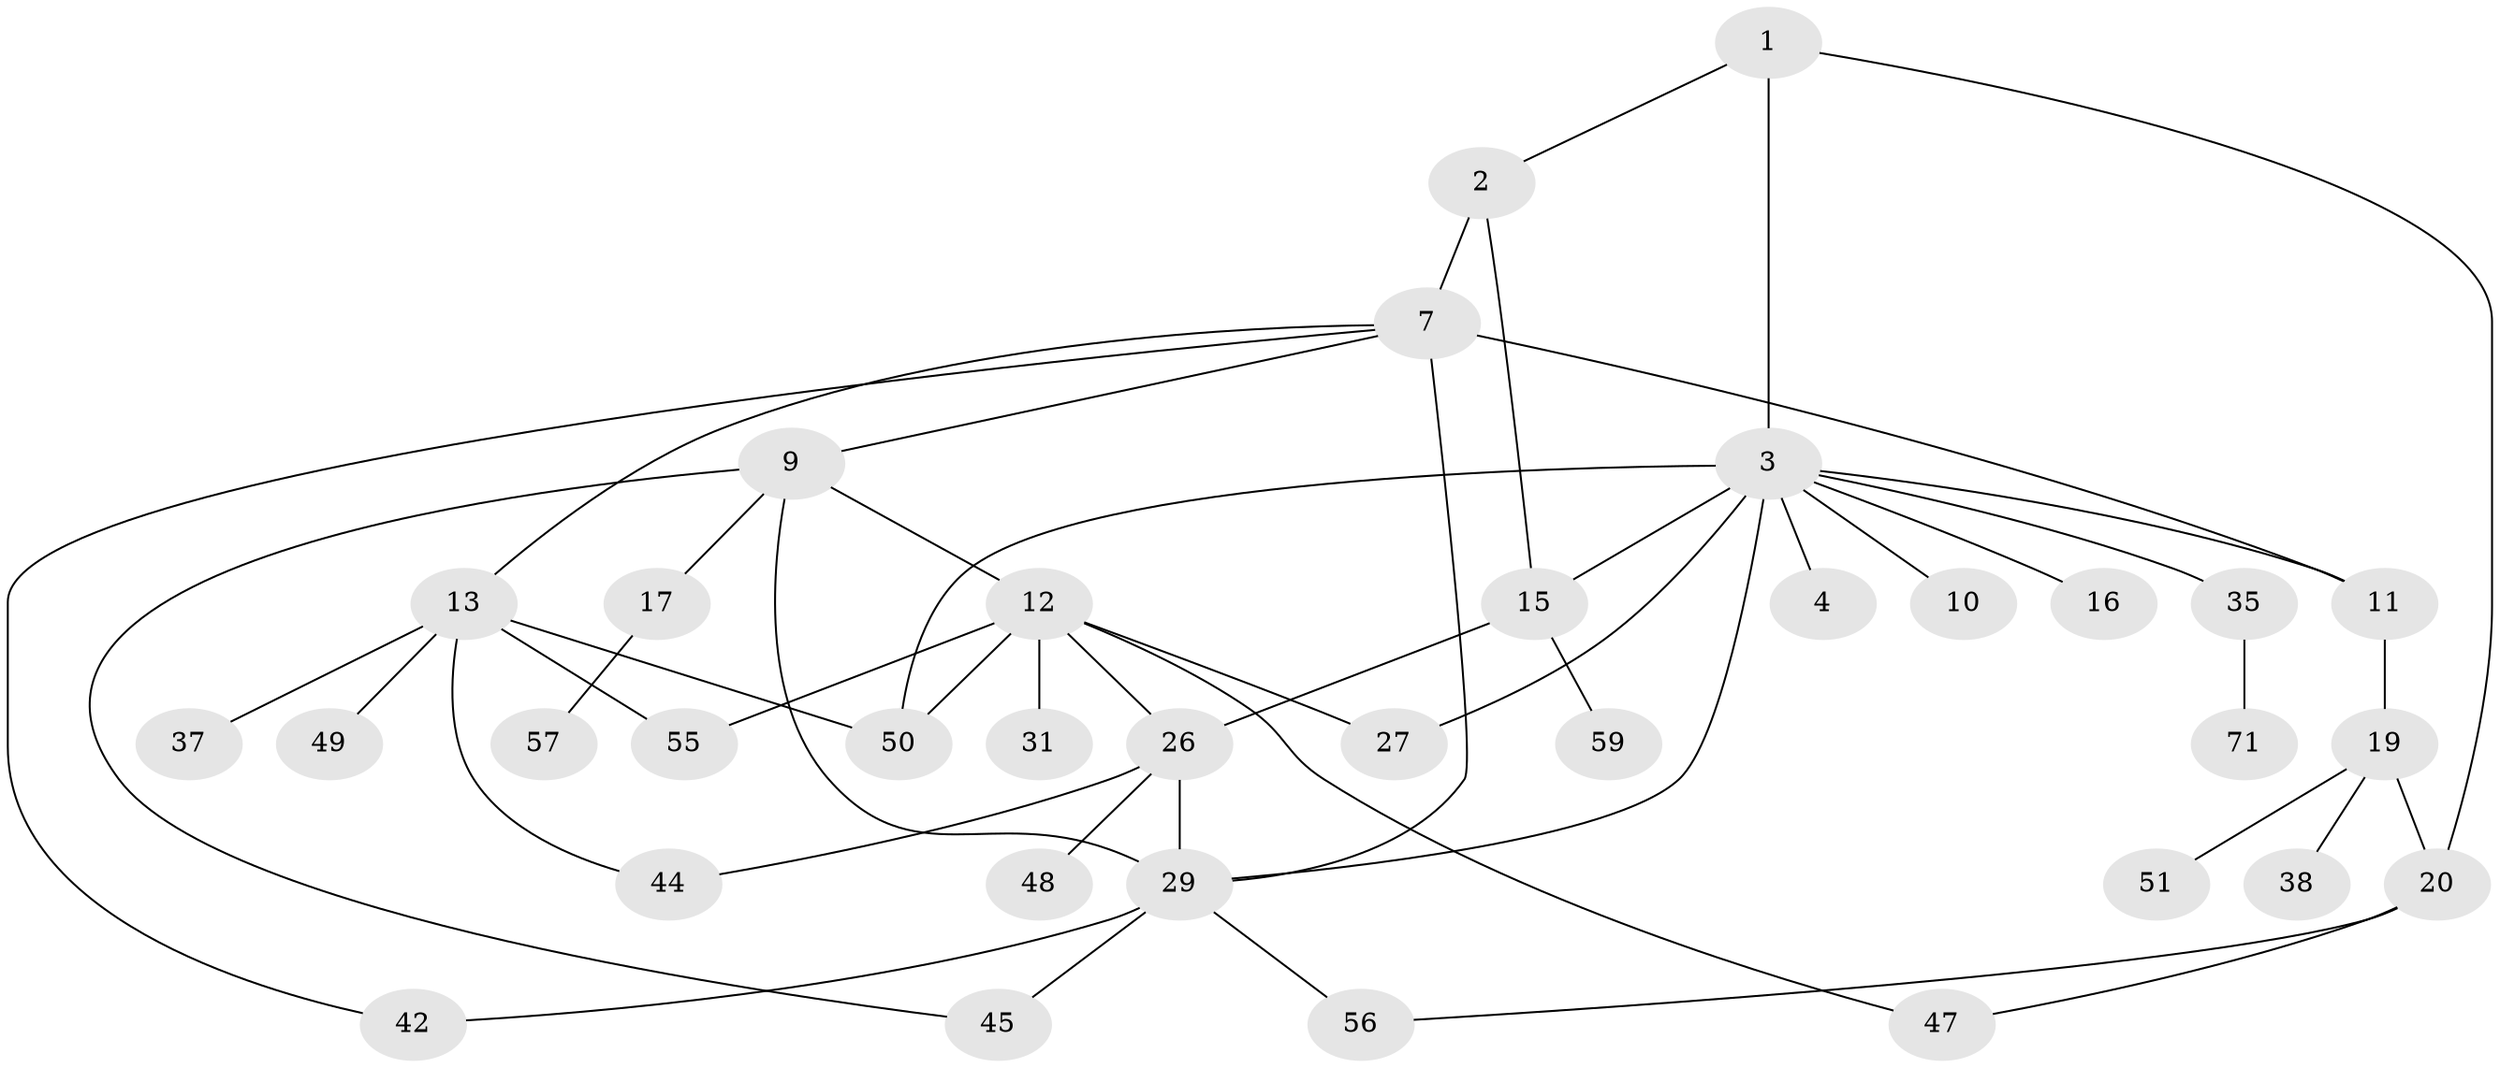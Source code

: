 // original degree distribution, {4: 0.16901408450704225, 1: 0.28169014084507044, 5: 0.056338028169014086, 3: 0.1267605633802817, 7: 0.014084507042253521, 2: 0.3380281690140845, 6: 0.014084507042253521}
// Generated by graph-tools (version 1.1) at 2025/16/03/04/25 18:16:58]
// undirected, 35 vertices, 50 edges
graph export_dot {
graph [start="1"]
  node [color=gray90,style=filled];
  1 [super="+39"];
  2 [super="+18+6"];
  3 [super="+5+22"];
  4;
  7 [super="+64+8"];
  9;
  10;
  11;
  12 [super="+21+36+69+60"];
  13 [super="+24"];
  15;
  16;
  17;
  19;
  20 [super="+33"];
  26 [super="+46"];
  27 [super="+70"];
  29 [super="+34+43+30"];
  31 [super="+40"];
  35;
  37 [super="+53"];
  38;
  42;
  44;
  45 [super="+52"];
  47 [super="+66+62"];
  48;
  49;
  50 [super="+54"];
  51;
  55;
  56;
  57;
  59;
  71;
  1 -- 2;
  1 -- 3;
  1 -- 20;
  2 -- 7 [weight=2];
  2 -- 15;
  3 -- 4;
  3 -- 16;
  3 -- 10;
  3 -- 11;
  3 -- 35;
  3 -- 27;
  3 -- 15;
  3 -- 29 [weight=2];
  3 -- 50;
  7 -- 13;
  7 -- 9;
  7 -- 42;
  7 -- 11;
  7 -- 29;
  9 -- 12;
  9 -- 17;
  9 -- 29;
  9 -- 45;
  11 -- 19;
  12 -- 50;
  12 -- 31;
  12 -- 55;
  12 -- 47;
  12 -- 26;
  12 -- 27;
  13 -- 49;
  13 -- 55;
  13 -- 37;
  13 -- 44;
  13 -- 50;
  15 -- 26;
  15 -- 59;
  17 -- 57;
  19 -- 20;
  19 -- 38;
  19 -- 51;
  20 -- 47;
  20 -- 56;
  26 -- 48;
  26 -- 44;
  26 -- 29;
  29 -- 42;
  29 -- 56;
  29 -- 45;
  35 -- 71;
}
